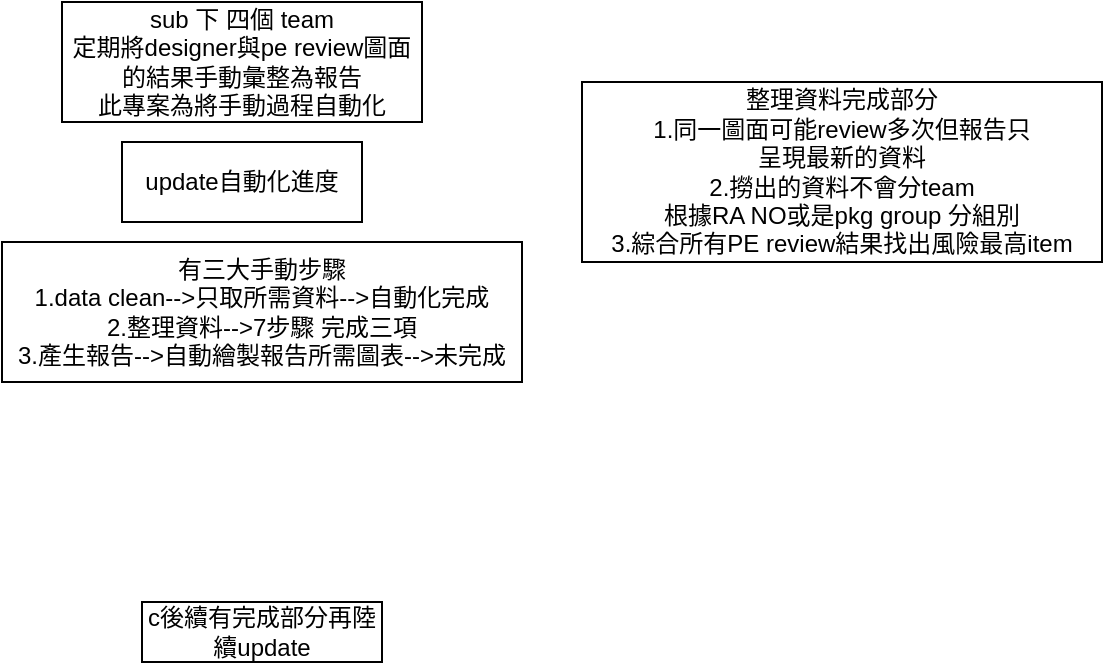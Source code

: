 <mxfile version="14.5.8" type="github">
  <diagram id="pPRPS4XdInJoalC7eAKX" name="Page-1">
    <mxGraphModel dx="526" dy="490" grid="1" gridSize="10" guides="1" tooltips="1" connect="1" arrows="1" fold="1" page="1" pageScale="1" pageWidth="827" pageHeight="1169" math="0" shadow="0">
      <root>
        <mxCell id="0" />
        <mxCell id="1" parent="0" />
        <mxCell id="IhpT-rHaxwDqToHM90CG-1" value="sub 下 四個 team&lt;br&gt;定期將designer與pe review圖面的結果手動彙整為報告&lt;br&gt;此專案為將手動過程自動化" style="rounded=0;whiteSpace=wrap;html=1;" parent="1" vertex="1">
          <mxGeometry x="160" y="140" width="180" height="60" as="geometry" />
        </mxCell>
        <mxCell id="u1KyyM-jcr3i3bjUg-Uj-1" value="update自動化進度" style="rounded=0;whiteSpace=wrap;html=1;" vertex="1" parent="1">
          <mxGeometry x="190" y="210" width="120" height="40" as="geometry" />
        </mxCell>
        <mxCell id="u1KyyM-jcr3i3bjUg-Uj-2" value="有三大手動步驟&lt;br&gt;1.data clean--&amp;gt;只取所需資料--&amp;gt;自動化完成&lt;br&gt;2.整理資料--&amp;gt;7步驟 完成三項&lt;br&gt;3.產生報告--&amp;gt;自動繪製報告所需圖表--&amp;gt;未完成" style="rounded=0;whiteSpace=wrap;html=1;" vertex="1" parent="1">
          <mxGeometry x="130" y="260" width="260" height="70" as="geometry" />
        </mxCell>
        <mxCell id="u1KyyM-jcr3i3bjUg-Uj-3" value="整理資料完成部分&lt;br&gt;1.同一圖面可能review多次但報告只&lt;br&gt;呈現最新的資料&lt;br&gt;2.撈出的資料不會分team&lt;br&gt;根據RA NO或是pkg group 分組別&lt;br&gt;3.綜合所有PE review結果找出風險最高item" style="rounded=0;whiteSpace=wrap;html=1;" vertex="1" parent="1">
          <mxGeometry x="420" y="180" width="260" height="90" as="geometry" />
        </mxCell>
        <mxCell id="u1KyyM-jcr3i3bjUg-Uj-4" value="c後續有完成部分再陸續update" style="rounded=0;whiteSpace=wrap;html=1;" vertex="1" parent="1">
          <mxGeometry x="200" y="440" width="120" height="30" as="geometry" />
        </mxCell>
      </root>
    </mxGraphModel>
  </diagram>
</mxfile>

